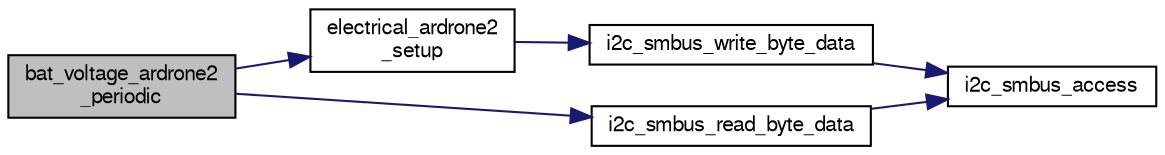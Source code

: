 digraph "bat_voltage_ardrone2_periodic"
{
  edge [fontname="FreeSans",fontsize="10",labelfontname="FreeSans",labelfontsize="10"];
  node [fontname="FreeSans",fontsize="10",shape=record];
  rankdir="LR";
  Node1 [label="bat_voltage_ardrone2\l_periodic",height=0.2,width=0.4,color="black", fillcolor="grey75", style="filled", fontcolor="black"];
  Node1 -> Node2 [color="midnightblue",fontsize="10",style="solid",fontname="FreeSans"];
  Node2 [label="electrical_ardrone2\l_setup",height=0.2,width=0.4,color="black", fillcolor="white", style="filled",URL="$bat__voltage__ardrone2_8c.html#a4ac53f6381d5f6f4c68a9a25aa9c4d10"];
  Node2 -> Node3 [color="midnightblue",fontsize="10",style="solid",fontname="FreeSans"];
  Node3 [label="i2c_smbus_write_byte_data",height=0.2,width=0.4,color="black", fillcolor="white", style="filled",URL="$i2c__smbus_8h.html#a77fd74b2c8d519ec584b44f182365f98"];
  Node3 -> Node4 [color="midnightblue",fontsize="10",style="solid",fontname="FreeSans"];
  Node4 [label="i2c_smbus_access",height=0.2,width=0.4,color="black", fillcolor="white", style="filled",URL="$i2c__smbus_8h.html#a692ece12f1304be77218167ca15bc3a0"];
  Node1 -> Node5 [color="midnightblue",fontsize="10",style="solid",fontname="FreeSans"];
  Node5 [label="i2c_smbus_read_byte_data",height=0.2,width=0.4,color="black", fillcolor="white", style="filled",URL="$i2c__smbus_8h.html#aea6f5d01ddd9b73cba89994e500e0f57"];
  Node5 -> Node4 [color="midnightblue",fontsize="10",style="solid",fontname="FreeSans"];
}
